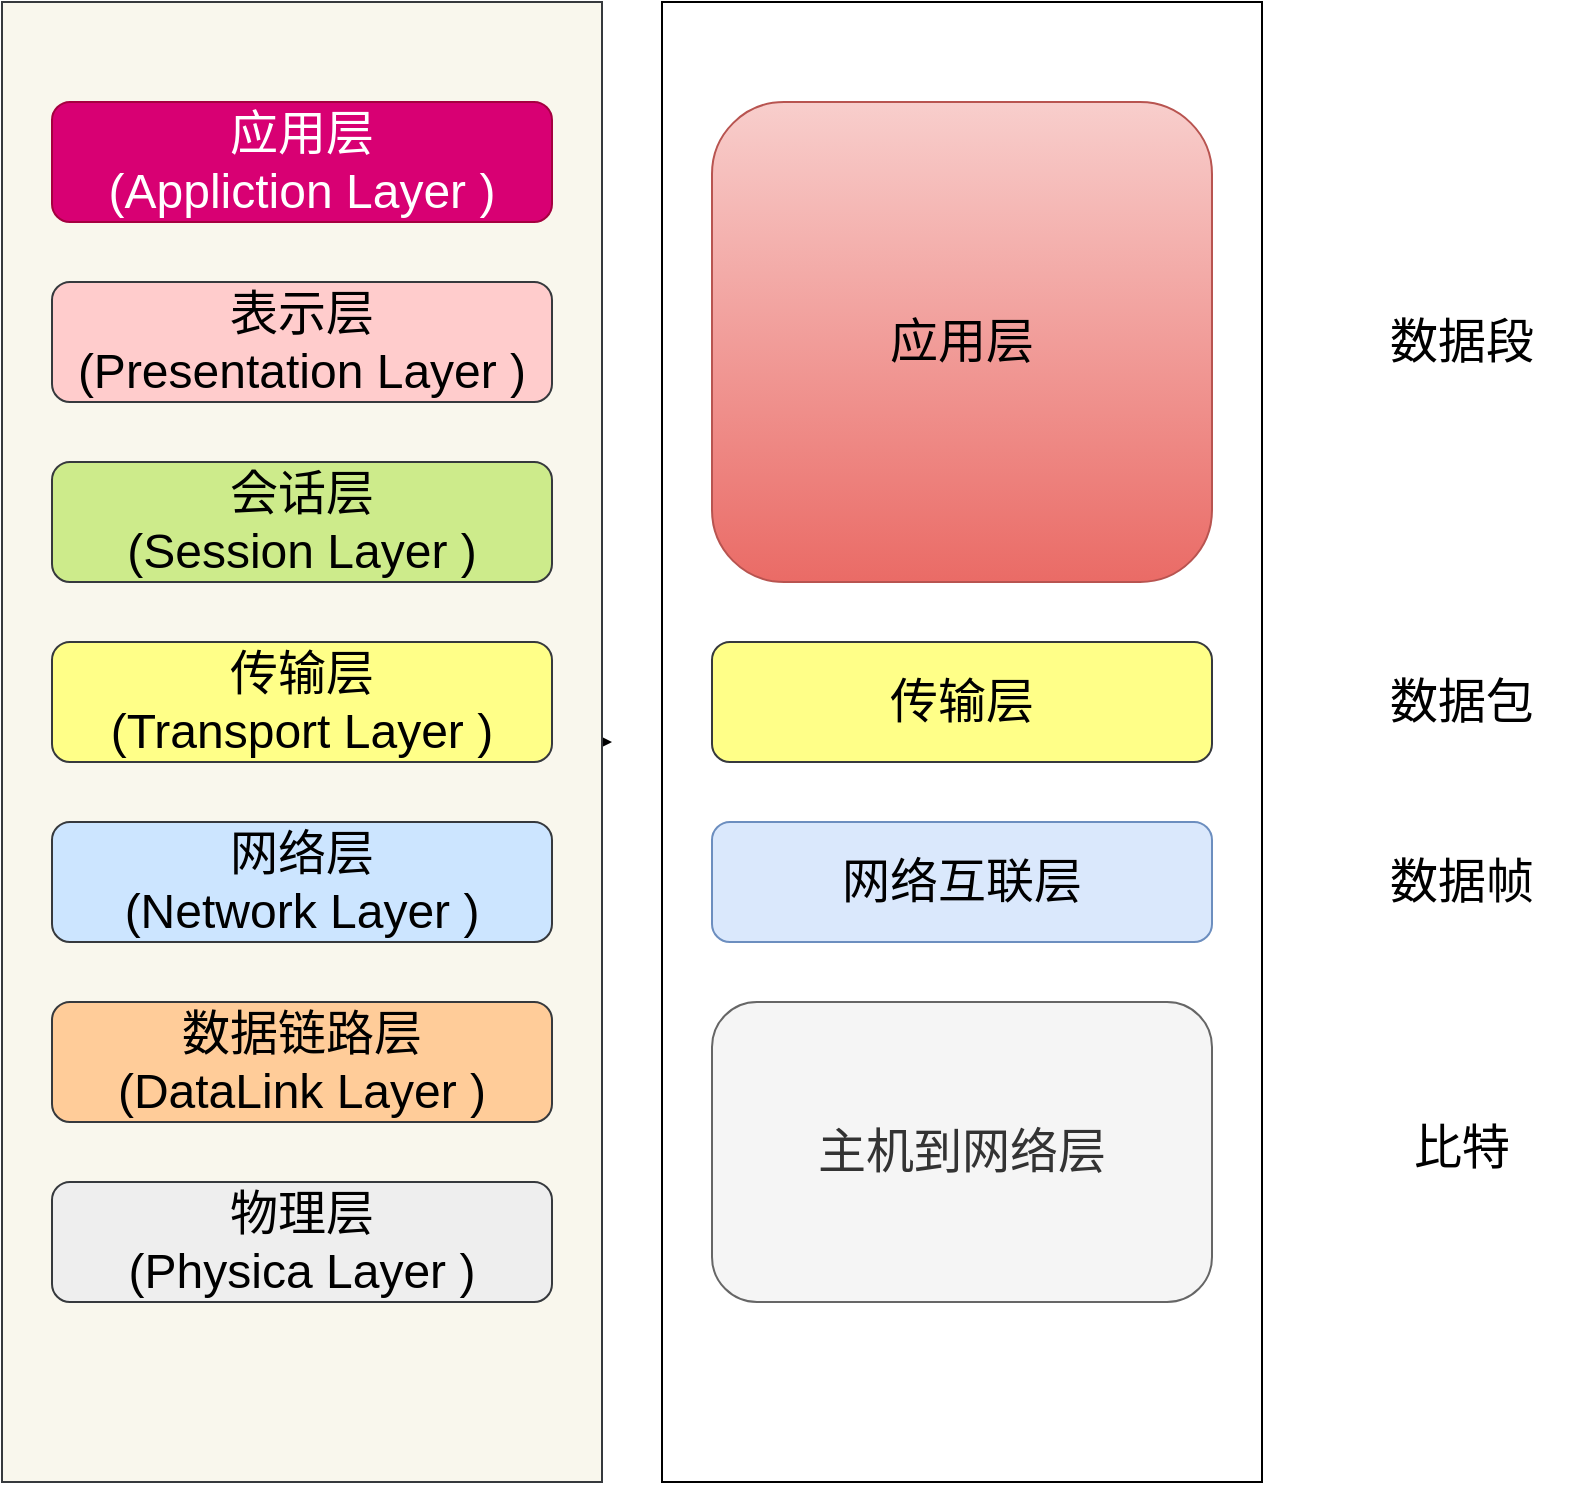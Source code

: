 <mxfile version="13.1.3" type="github"><diagram id="s2w9pG-w4SZSpxSVBzgJ" name="Page-1"><mxGraphModel dx="1052" dy="826" grid="1" gridSize="10" guides="1" tooltips="1" connect="1" arrows="1" fold="1" page="1" pageScale="1" pageWidth="827" pageHeight="1169" math="0" shadow="0"><root><mxCell id="0"/><mxCell id="1" parent="0"/><mxCell id="IIeu2UBSnckQG88vu8Er-31" value="" style="rounded=0;whiteSpace=wrap;html=1;" vertex="1" parent="1"><mxGeometry x="340" y="160" width="300" height="740" as="geometry"/></mxCell><mxCell id="IIeu2UBSnckQG88vu8Er-21" style="edgeStyle=orthogonalEdgeStyle;rounded=0;orthogonalLoop=1;jettySize=auto;html=1;exitX=1;exitY=0.5;exitDx=0;exitDy=0;" edge="1" parent="1" source="IIeu2UBSnckQG88vu8Er-20"><mxGeometry relative="1" as="geometry"><mxPoint x="315" y="530" as="targetPoint"/></mxGeometry></mxCell><mxCell id="IIeu2UBSnckQG88vu8Er-20" value="" style="rounded=0;whiteSpace=wrap;html=1;fillColor=#f9f7ed;strokeColor=#36393d;" vertex="1" parent="1"><mxGeometry x="10" y="160" width="300" height="740" as="geometry"/></mxCell><mxCell id="IIeu2UBSnckQG88vu8Er-10" value="&lt;font style=&quot;font-size: 24px&quot;&gt;物理层&lt;br&gt;(Physica Layer )&lt;/font&gt;" style="rounded=1;whiteSpace=wrap;html=1;fillColor=#eeeeee;strokeColor=#36393d;" vertex="1" parent="1"><mxGeometry x="35" y="750" width="250" height="60" as="geometry"/></mxCell><mxCell id="IIeu2UBSnckQG88vu8Er-14" value="&lt;font style=&quot;font-size: 24px&quot;&gt;数据链路层&lt;br&gt;(DataLink Layer )&lt;/font&gt;" style="rounded=1;whiteSpace=wrap;html=1;fillColor=#ffcc99;strokeColor=#36393d;" vertex="1" parent="1"><mxGeometry x="35" y="660" width="250" height="60" as="geometry"/></mxCell><mxCell id="IIeu2UBSnckQG88vu8Er-15" value="&lt;font style=&quot;font-size: 24px&quot;&gt;网络层&lt;br&gt;(Network Layer )&lt;/font&gt;" style="rounded=1;whiteSpace=wrap;html=1;fillColor=#cce5ff;strokeColor=#36393d;" vertex="1" parent="1"><mxGeometry x="35" y="570" width="250" height="60" as="geometry"/></mxCell><mxCell id="IIeu2UBSnckQG88vu8Er-16" value="&lt;font style=&quot;font-size: 24px&quot;&gt;传输层&lt;br&gt;(Transport Layer )&lt;/font&gt;" style="rounded=1;whiteSpace=wrap;html=1;fillColor=#ffff88;strokeColor=#36393d;" vertex="1" parent="1"><mxGeometry x="35" y="480" width="250" height="60" as="geometry"/></mxCell><mxCell id="IIeu2UBSnckQG88vu8Er-17" value="&lt;font style=&quot;font-size: 24px&quot;&gt;会话层&lt;br&gt;(Session Layer )&lt;/font&gt;" style="rounded=1;whiteSpace=wrap;html=1;fillColor=#cdeb8b;strokeColor=#36393d;" vertex="1" parent="1"><mxGeometry x="35" y="390" width="250" height="60" as="geometry"/></mxCell><mxCell id="IIeu2UBSnckQG88vu8Er-18" value="&lt;font style=&quot;font-size: 24px&quot;&gt;表示层&lt;br&gt;(Presentation Layer )&lt;/font&gt;" style="rounded=1;whiteSpace=wrap;html=1;fillColor=#ffcccc;strokeColor=#36393d;" vertex="1" parent="1"><mxGeometry x="35" y="300" width="250" height="60" as="geometry"/></mxCell><mxCell id="IIeu2UBSnckQG88vu8Er-19" value="&lt;font style=&quot;font-size: 24px&quot;&gt;应用层&lt;br&gt;(Appliction Layer )&lt;/font&gt;" style="rounded=1;whiteSpace=wrap;html=1;fillColor=#d80073;strokeColor=#A50040;fontColor=#ffffff;" vertex="1" parent="1"><mxGeometry x="35" y="210" width="250" height="60" as="geometry"/></mxCell><mxCell id="IIeu2UBSnckQG88vu8Er-23" value="&lt;font style=&quot;font-size: 24px&quot;&gt;主机到网络层&lt;/font&gt;" style="rounded=1;whiteSpace=wrap;html=1;fillColor=#f5f5f5;strokeColor=#666666;fontColor=#333333;" vertex="1" parent="1"><mxGeometry x="365" y="660" width="250" height="150" as="geometry"/></mxCell><mxCell id="IIeu2UBSnckQG88vu8Er-27" value="&lt;font style=&quot;font-size: 24px&quot;&gt;网络互联层&lt;br&gt;&lt;/font&gt;" style="rounded=1;whiteSpace=wrap;html=1;fillColor=#dae8fc;strokeColor=#6c8ebf;" vertex="1" parent="1"><mxGeometry x="365" y="570" width="250" height="60" as="geometry"/></mxCell><mxCell id="IIeu2UBSnckQG88vu8Er-28" value="&lt;font style=&quot;font-size: 24px&quot;&gt;传输层&lt;br&gt;&lt;/font&gt;" style="rounded=1;whiteSpace=wrap;html=1;fillColor=#ffff88;strokeColor=#36393d;" vertex="1" parent="1"><mxGeometry x="365" y="480" width="250" height="60" as="geometry"/></mxCell><mxCell id="IIeu2UBSnckQG88vu8Er-29" value="&lt;span style=&quot;font-size: 24px&quot;&gt;应用层&lt;/span&gt;" style="rounded=1;whiteSpace=wrap;html=1;gradientColor=#ea6b66;fillColor=#f8cecc;strokeColor=#b85450;" vertex="1" parent="1"><mxGeometry x="365" y="210" width="250" height="240" as="geometry"/></mxCell><mxCell id="IIeu2UBSnckQG88vu8Er-38" value="&lt;font style=&quot;font-size: 24px&quot;&gt;数据段&lt;/font&gt;" style="text;html=1;strokeColor=none;fillColor=none;align=center;verticalAlign=middle;whiteSpace=wrap;rounded=0;" vertex="1" parent="1"><mxGeometry x="685" y="320" width="110" height="20" as="geometry"/></mxCell><mxCell id="IIeu2UBSnckQG88vu8Er-39" value="&lt;span style=&quot;font-size: 24px&quot;&gt;数据包&lt;/span&gt;" style="text;html=1;strokeColor=none;fillColor=none;align=center;verticalAlign=middle;whiteSpace=wrap;rounded=0;" vertex="1" parent="1"><mxGeometry x="685" y="500" width="110" height="20" as="geometry"/></mxCell><mxCell id="IIeu2UBSnckQG88vu8Er-40" value="&lt;span style=&quot;font-size: 24px&quot;&gt;数据帧&lt;/span&gt;" style="text;html=1;strokeColor=none;fillColor=none;align=center;verticalAlign=middle;whiteSpace=wrap;rounded=0;" vertex="1" parent="1"><mxGeometry x="685" y="590" width="110" height="20" as="geometry"/></mxCell><mxCell id="IIeu2UBSnckQG88vu8Er-41" value="&lt;span style=&quot;font-size: 24px&quot;&gt;比特&lt;/span&gt;" style="text;html=1;strokeColor=none;fillColor=none;align=center;verticalAlign=middle;whiteSpace=wrap;rounded=0;" vertex="1" parent="1"><mxGeometry x="685" y="720" width="110" height="25" as="geometry"/></mxCell></root></mxGraphModel></diagram></mxfile>